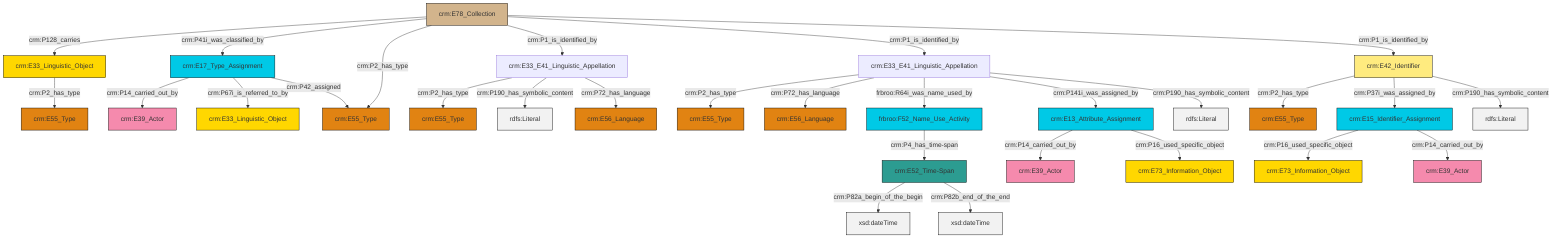 graph TD
classDef Literal fill:#f2f2f2,stroke:#000000;
classDef CRM_Entity fill:#FFFFFF,stroke:#000000;
classDef Temporal_Entity fill:#00C9E6, stroke:#000000;
classDef Type fill:#E18312, stroke:#000000;
classDef Time-Span fill:#2C9C91, stroke:#000000;
classDef Appellation fill:#FFEB7F, stroke:#000000;
classDef Place fill:#008836, stroke:#000000;
classDef Persistent_Item fill:#B266B2, stroke:#000000;
classDef Conceptual_Object fill:#FFD700, stroke:#000000;
classDef Physical_Thing fill:#D2B48C, stroke:#000000;
classDef Actor fill:#f58aad, stroke:#000000;
classDef PC_Classes fill:#4ce600, stroke:#000000;
classDef Multi fill:#cccccc,stroke:#000000;

2["crm:E13_Attribute_Assignment"]:::Temporal_Entity -->|crm:P14_carried_out_by| 3["crm:E39_Actor"]:::Actor
4["crm:E42_Identifier"]:::Appellation -->|crm:P2_has_type| 5["crm:E55_Type"]:::Type
6["crm:E33_E41_Linguistic_Appellation"]:::Default -->|crm:P2_has_type| 7["crm:E55_Type"]:::Type
8["crm:E15_Identifier_Assignment"]:::Temporal_Entity -->|crm:P16_used_specific_object| 9["crm:E73_Information_Object"]:::Conceptual_Object
6["crm:E33_E41_Linguistic_Appellation"]:::Default -->|crm:P72_has_language| 10["crm:E56_Language"]:::Type
19["crm:E33_E41_Linguistic_Appellation"]:::Default -->|crm:P2_has_type| 20["crm:E55_Type"]:::Type
0["frbroo:F52_Name_Use_Activity"]:::Temporal_Entity -->|crm:P4_has_time-span| 12["crm:E52_Time-Span"]:::Time-Span
6["crm:E33_E41_Linguistic_Appellation"]:::Default -->|frbroo:R64i_was_name_used_by| 0["frbroo:F52_Name_Use_Activity"]:::Temporal_Entity
23["crm:E78_Collection"]:::Physical_Thing -->|crm:P128_carries| 16["crm:E33_Linguistic_Object"]:::Conceptual_Object
12["crm:E52_Time-Span"]:::Time-Span -->|crm:P82a_begin_of_the_begin| 28[xsd:dateTime]:::Literal
8["crm:E15_Identifier_Assignment"]:::Temporal_Entity -->|crm:P14_carried_out_by| 31["crm:E39_Actor"]:::Actor
23["crm:E78_Collection"]:::Physical_Thing -->|crm:P41i_was_classified_by| 32["crm:E17_Type_Assignment"]:::Temporal_Entity
6["crm:E33_E41_Linguistic_Appellation"]:::Default -->|crm:P141i_was_assigned_by| 2["crm:E13_Attribute_Assignment"]:::Temporal_Entity
4["crm:E42_Identifier"]:::Appellation -->|crm:P37i_was_assigned_by| 8["crm:E15_Identifier_Assignment"]:::Temporal_Entity
19["crm:E33_E41_Linguistic_Appellation"]:::Default -->|crm:P190_has_symbolic_content| 33[rdfs:Literal]:::Literal
32["crm:E17_Type_Assignment"]:::Temporal_Entity -->|crm:P14_carried_out_by| 25["crm:E39_Actor"]:::Actor
23["crm:E78_Collection"]:::Physical_Thing -->|crm:P2_has_type| 35["crm:E55_Type"]:::Type
12["crm:E52_Time-Span"]:::Time-Span -->|crm:P82b_end_of_the_end| 38[xsd:dateTime]:::Literal
23["crm:E78_Collection"]:::Physical_Thing -->|crm:P1_is_identified_by| 19["crm:E33_E41_Linguistic_Appellation"]:::Default
2["crm:E13_Attribute_Assignment"]:::Temporal_Entity -->|crm:P16_used_specific_object| 43["crm:E73_Information_Object"]:::Conceptual_Object
4["crm:E42_Identifier"]:::Appellation -->|crm:P190_has_symbolic_content| 44[rdfs:Literal]:::Literal
32["crm:E17_Type_Assignment"]:::Temporal_Entity -->|crm:P67i_is_referred_to_by| 14["crm:E33_Linguistic_Object"]:::Conceptual_Object
23["crm:E78_Collection"]:::Physical_Thing -->|crm:P1_is_identified_by| 6["crm:E33_E41_Linguistic_Appellation"]:::Default
16["crm:E33_Linguistic_Object"]:::Conceptual_Object -->|crm:P2_has_type| 36["crm:E55_Type"]:::Type
6["crm:E33_E41_Linguistic_Appellation"]:::Default -->|crm:P190_has_symbolic_content| 47[rdfs:Literal]:::Literal
19["crm:E33_E41_Linguistic_Appellation"]:::Default -->|crm:P72_has_language| 39["crm:E56_Language"]:::Type
23["crm:E78_Collection"]:::Physical_Thing -->|crm:P1_is_identified_by| 4["crm:E42_Identifier"]:::Appellation
32["crm:E17_Type_Assignment"]:::Temporal_Entity -->|crm:P42_assigned| 35["crm:E55_Type"]:::Type